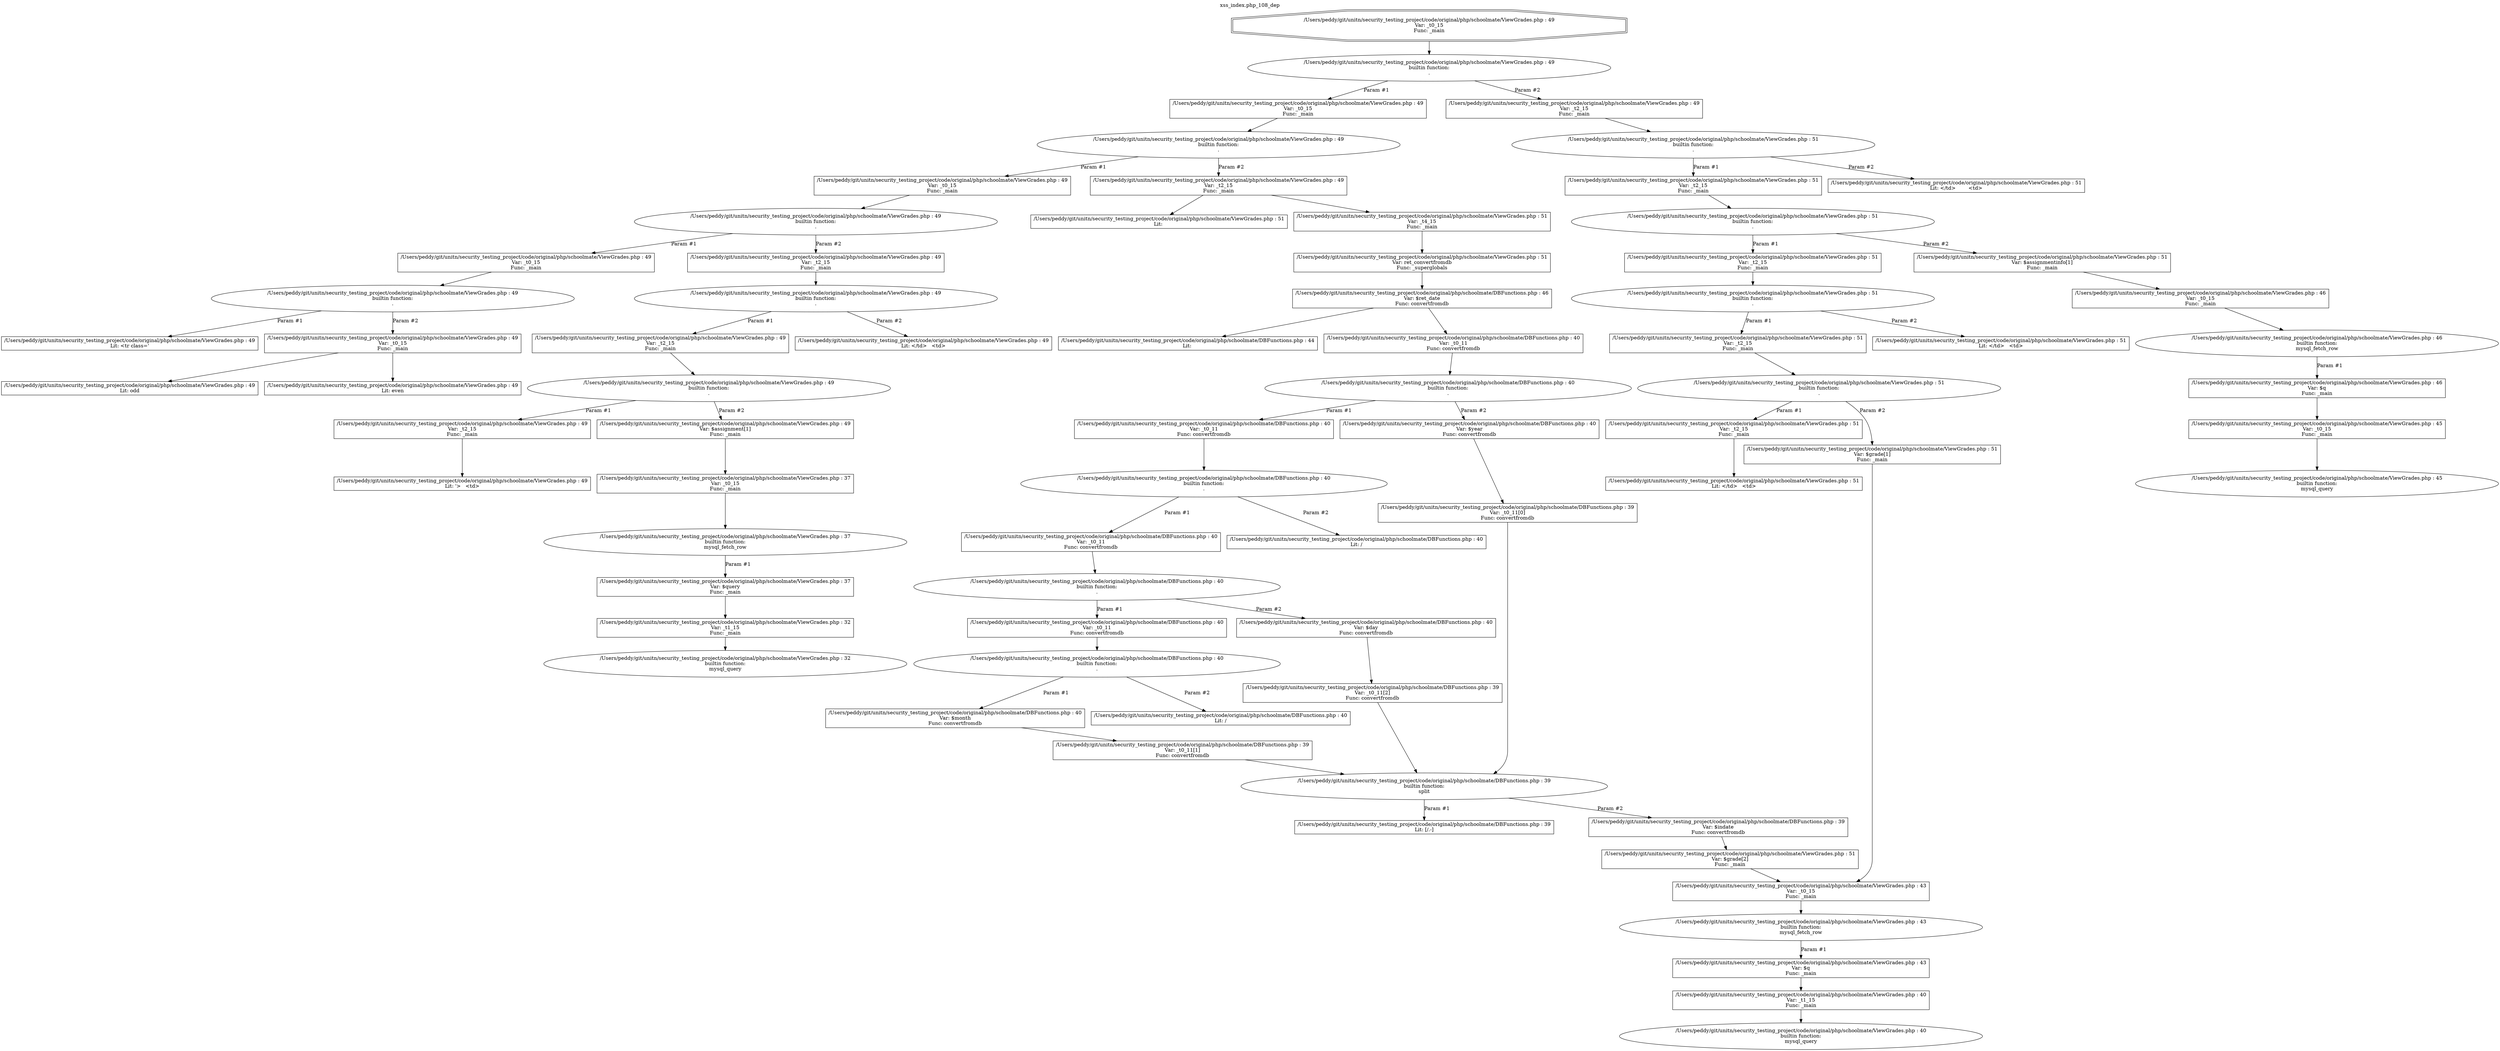 digraph cfg {
  label="xss_index.php_108_dep";
  labelloc=t;
  n1 [shape=doubleoctagon, label="/Users/peddy/git/unitn/security_testing_project/code/original/php/schoolmate/ViewGrades.php : 49\nVar: _t0_15\nFunc: _main\n"];
  n2 [shape=ellipse, label="/Users/peddy/git/unitn/security_testing_project/code/original/php/schoolmate/ViewGrades.php : 49\nbuiltin function:\n.\n"];
  n3 [shape=box, label="/Users/peddy/git/unitn/security_testing_project/code/original/php/schoolmate/ViewGrades.php : 49\nVar: _t0_15\nFunc: _main\n"];
  n4 [shape=ellipse, label="/Users/peddy/git/unitn/security_testing_project/code/original/php/schoolmate/ViewGrades.php : 49\nbuiltin function:\n.\n"];
  n5 [shape=box, label="/Users/peddy/git/unitn/security_testing_project/code/original/php/schoolmate/ViewGrades.php : 49\nVar: _t0_15\nFunc: _main\n"];
  n6 [shape=ellipse, label="/Users/peddy/git/unitn/security_testing_project/code/original/php/schoolmate/ViewGrades.php : 49\nbuiltin function:\n.\n"];
  n7 [shape=box, label="/Users/peddy/git/unitn/security_testing_project/code/original/php/schoolmate/ViewGrades.php : 49\nVar: _t0_15\nFunc: _main\n"];
  n8 [shape=ellipse, label="/Users/peddy/git/unitn/security_testing_project/code/original/php/schoolmate/ViewGrades.php : 49\nbuiltin function:\n.\n"];
  n9 [shape=box, label="/Users/peddy/git/unitn/security_testing_project/code/original/php/schoolmate/ViewGrades.php : 49\nLit: <tr class='\n"];
  n10 [shape=box, label="/Users/peddy/git/unitn/security_testing_project/code/original/php/schoolmate/ViewGrades.php : 49\nVar: _t0_15\nFunc: _main\n"];
  n11 [shape=box, label="/Users/peddy/git/unitn/security_testing_project/code/original/php/schoolmate/ViewGrades.php : 49\nLit: odd\n"];
  n12 [shape=box, label="/Users/peddy/git/unitn/security_testing_project/code/original/php/schoolmate/ViewGrades.php : 49\nLit: even\n"];
  n13 [shape=box, label="/Users/peddy/git/unitn/security_testing_project/code/original/php/schoolmate/ViewGrades.php : 49\nVar: _t2_15\nFunc: _main\n"];
  n14 [shape=ellipse, label="/Users/peddy/git/unitn/security_testing_project/code/original/php/schoolmate/ViewGrades.php : 49\nbuiltin function:\n.\n"];
  n15 [shape=box, label="/Users/peddy/git/unitn/security_testing_project/code/original/php/schoolmate/ViewGrades.php : 49\nVar: _t2_15\nFunc: _main\n"];
  n16 [shape=ellipse, label="/Users/peddy/git/unitn/security_testing_project/code/original/php/schoolmate/ViewGrades.php : 49\nbuiltin function:\n.\n"];
  n17 [shape=box, label="/Users/peddy/git/unitn/security_testing_project/code/original/php/schoolmate/ViewGrades.php : 49\nVar: _t2_15\nFunc: _main\n"];
  n18 [shape=box, label="/Users/peddy/git/unitn/security_testing_project/code/original/php/schoolmate/ViewGrades.php : 49\nLit: '>   <td>\n"];
  n19 [shape=box, label="/Users/peddy/git/unitn/security_testing_project/code/original/php/schoolmate/ViewGrades.php : 49\nVar: $assignment[1]\nFunc: _main\n"];
  n20 [shape=box, label="/Users/peddy/git/unitn/security_testing_project/code/original/php/schoolmate/ViewGrades.php : 37\nVar: _t0_15\nFunc: _main\n"];
  n21 [shape=ellipse, label="/Users/peddy/git/unitn/security_testing_project/code/original/php/schoolmate/ViewGrades.php : 37\nbuiltin function:\nmysql_fetch_row\n"];
  n22 [shape=box, label="/Users/peddy/git/unitn/security_testing_project/code/original/php/schoolmate/ViewGrades.php : 37\nVar: $query\nFunc: _main\n"];
  n23 [shape=box, label="/Users/peddy/git/unitn/security_testing_project/code/original/php/schoolmate/ViewGrades.php : 32\nVar: _t1_15\nFunc: _main\n"];
  n24 [shape=ellipse, label="/Users/peddy/git/unitn/security_testing_project/code/original/php/schoolmate/ViewGrades.php : 32\nbuiltin function:\nmysql_query\n"];
  n25 [shape=box, label="/Users/peddy/git/unitn/security_testing_project/code/original/php/schoolmate/ViewGrades.php : 49\nLit: </td>   <td>\n"];
  n26 [shape=box, label="/Users/peddy/git/unitn/security_testing_project/code/original/php/schoolmate/ViewGrades.php : 49\nVar: _t2_15\nFunc: _main\n"];
  n27 [shape=box, label="/Users/peddy/git/unitn/security_testing_project/code/original/php/schoolmate/ViewGrades.php : 51\nLit: \n"];
  n28 [shape=box, label="/Users/peddy/git/unitn/security_testing_project/code/original/php/schoolmate/ViewGrades.php : 51\nVar: _t4_15\nFunc: _main\n"];
  n29 [shape=box, label="/Users/peddy/git/unitn/security_testing_project/code/original/php/schoolmate/ViewGrades.php : 51\nVar: ret_convertfromdb\nFunc: _superglobals\n"];
  n30 [shape=box, label="/Users/peddy/git/unitn/security_testing_project/code/original/php/schoolmate/DBFunctions.php : 46\nVar: $ret_date\nFunc: convertfromdb\n"];
  n31 [shape=box, label="/Users/peddy/git/unitn/security_testing_project/code/original/php/schoolmate/DBFunctions.php : 44\nLit: \n"];
  n32 [shape=box, label="/Users/peddy/git/unitn/security_testing_project/code/original/php/schoolmate/DBFunctions.php : 40\nVar: _t0_11\nFunc: convertfromdb\n"];
  n33 [shape=ellipse, label="/Users/peddy/git/unitn/security_testing_project/code/original/php/schoolmate/DBFunctions.php : 40\nbuiltin function:\n.\n"];
  n34 [shape=box, label="/Users/peddy/git/unitn/security_testing_project/code/original/php/schoolmate/DBFunctions.php : 40\nVar: _t0_11\nFunc: convertfromdb\n"];
  n35 [shape=ellipse, label="/Users/peddy/git/unitn/security_testing_project/code/original/php/schoolmate/DBFunctions.php : 40\nbuiltin function:\n.\n"];
  n36 [shape=box, label="/Users/peddy/git/unitn/security_testing_project/code/original/php/schoolmate/DBFunctions.php : 40\nVar: _t0_11\nFunc: convertfromdb\n"];
  n37 [shape=ellipse, label="/Users/peddy/git/unitn/security_testing_project/code/original/php/schoolmate/DBFunctions.php : 40\nbuiltin function:\n.\n"];
  n38 [shape=box, label="/Users/peddy/git/unitn/security_testing_project/code/original/php/schoolmate/DBFunctions.php : 40\nVar: _t0_11\nFunc: convertfromdb\n"];
  n39 [shape=ellipse, label="/Users/peddy/git/unitn/security_testing_project/code/original/php/schoolmate/DBFunctions.php : 40\nbuiltin function:\n.\n"];
  n40 [shape=box, label="/Users/peddy/git/unitn/security_testing_project/code/original/php/schoolmate/DBFunctions.php : 40\nVar: $month\nFunc: convertfromdb\n"];
  n41 [shape=box, label="/Users/peddy/git/unitn/security_testing_project/code/original/php/schoolmate/DBFunctions.php : 39\nVar: _t0_11[1]\nFunc: convertfromdb\n"];
  n42 [shape=ellipse, label="/Users/peddy/git/unitn/security_testing_project/code/original/php/schoolmate/DBFunctions.php : 39\nbuiltin function:\nsplit\n"];
  n43 [shape=box, label="/Users/peddy/git/unitn/security_testing_project/code/original/php/schoolmate/DBFunctions.php : 39\nLit: [/.-]\n"];
  n44 [shape=box, label="/Users/peddy/git/unitn/security_testing_project/code/original/php/schoolmate/DBFunctions.php : 39\nVar: $indate\nFunc: convertfromdb\n"];
  n45 [shape=box, label="/Users/peddy/git/unitn/security_testing_project/code/original/php/schoolmate/ViewGrades.php : 51\nVar: $grade[2]\nFunc: _main\n"];
  n46 [shape=box, label="/Users/peddy/git/unitn/security_testing_project/code/original/php/schoolmate/ViewGrades.php : 43\nVar: _t0_15\nFunc: _main\n"];
  n47 [shape=ellipse, label="/Users/peddy/git/unitn/security_testing_project/code/original/php/schoolmate/ViewGrades.php : 43\nbuiltin function:\nmysql_fetch_row\n"];
  n48 [shape=box, label="/Users/peddy/git/unitn/security_testing_project/code/original/php/schoolmate/ViewGrades.php : 43\nVar: $q\nFunc: _main\n"];
  n49 [shape=box, label="/Users/peddy/git/unitn/security_testing_project/code/original/php/schoolmate/ViewGrades.php : 40\nVar: _t1_15\nFunc: _main\n"];
  n50 [shape=ellipse, label="/Users/peddy/git/unitn/security_testing_project/code/original/php/schoolmate/ViewGrades.php : 40\nbuiltin function:\nmysql_query\n"];
  n51 [shape=box, label="/Users/peddy/git/unitn/security_testing_project/code/original/php/schoolmate/DBFunctions.php : 40\nLit: /\n"];
  n52 [shape=box, label="/Users/peddy/git/unitn/security_testing_project/code/original/php/schoolmate/DBFunctions.php : 40\nVar: $day\nFunc: convertfromdb\n"];
  n53 [shape=box, label="/Users/peddy/git/unitn/security_testing_project/code/original/php/schoolmate/DBFunctions.php : 39\nVar: _t0_11[2]\nFunc: convertfromdb\n"];
  n54 [shape=box, label="/Users/peddy/git/unitn/security_testing_project/code/original/php/schoolmate/DBFunctions.php : 40\nLit: /\n"];
  n55 [shape=box, label="/Users/peddy/git/unitn/security_testing_project/code/original/php/schoolmate/DBFunctions.php : 40\nVar: $year\nFunc: convertfromdb\n"];
  n56 [shape=box, label="/Users/peddy/git/unitn/security_testing_project/code/original/php/schoolmate/DBFunctions.php : 39\nVar: _t0_11[0]\nFunc: convertfromdb\n"];
  n57 [shape=box, label="/Users/peddy/git/unitn/security_testing_project/code/original/php/schoolmate/ViewGrades.php : 49\nVar: _t2_15\nFunc: _main\n"];
  n58 [shape=ellipse, label="/Users/peddy/git/unitn/security_testing_project/code/original/php/schoolmate/ViewGrades.php : 51\nbuiltin function:\n.\n"];
  n59 [shape=box, label="/Users/peddy/git/unitn/security_testing_project/code/original/php/schoolmate/ViewGrades.php : 51\nVar: _t2_15\nFunc: _main\n"];
  n60 [shape=ellipse, label="/Users/peddy/git/unitn/security_testing_project/code/original/php/schoolmate/ViewGrades.php : 51\nbuiltin function:\n.\n"];
  n61 [shape=box, label="/Users/peddy/git/unitn/security_testing_project/code/original/php/schoolmate/ViewGrades.php : 51\nVar: _t2_15\nFunc: _main\n"];
  n62 [shape=ellipse, label="/Users/peddy/git/unitn/security_testing_project/code/original/php/schoolmate/ViewGrades.php : 51\nbuiltin function:\n.\n"];
  n63 [shape=box, label="/Users/peddy/git/unitn/security_testing_project/code/original/php/schoolmate/ViewGrades.php : 51\nVar: _t2_15\nFunc: _main\n"];
  n64 [shape=ellipse, label="/Users/peddy/git/unitn/security_testing_project/code/original/php/schoolmate/ViewGrades.php : 51\nbuiltin function:\n.\n"];
  n65 [shape=box, label="/Users/peddy/git/unitn/security_testing_project/code/original/php/schoolmate/ViewGrades.php : 51\nVar: _t2_15\nFunc: _main\n"];
  n66 [shape=box, label="/Users/peddy/git/unitn/security_testing_project/code/original/php/schoolmate/ViewGrades.php : 51\nLit: </td>   <td>\n"];
  n67 [shape=box, label="/Users/peddy/git/unitn/security_testing_project/code/original/php/schoolmate/ViewGrades.php : 51\nVar: $grade[1]\nFunc: _main\n"];
  n68 [shape=box, label="/Users/peddy/git/unitn/security_testing_project/code/original/php/schoolmate/ViewGrades.php : 51\nLit: </td>   <td>\n"];
  n69 [shape=box, label="/Users/peddy/git/unitn/security_testing_project/code/original/php/schoolmate/ViewGrades.php : 51\nVar: $assignmentinfo[1]\nFunc: _main\n"];
  n70 [shape=box, label="/Users/peddy/git/unitn/security_testing_project/code/original/php/schoolmate/ViewGrades.php : 46\nVar: _t0_15\nFunc: _main\n"];
  n71 [shape=ellipse, label="/Users/peddy/git/unitn/security_testing_project/code/original/php/schoolmate/ViewGrades.php : 46\nbuiltin function:\nmysql_fetch_row\n"];
  n72 [shape=box, label="/Users/peddy/git/unitn/security_testing_project/code/original/php/schoolmate/ViewGrades.php : 46\nVar: $q\nFunc: _main\n"];
  n73 [shape=box, label="/Users/peddy/git/unitn/security_testing_project/code/original/php/schoolmate/ViewGrades.php : 45\nVar: _t0_15\nFunc: _main\n"];
  n74 [shape=ellipse, label="/Users/peddy/git/unitn/security_testing_project/code/original/php/schoolmate/ViewGrades.php : 45\nbuiltin function:\nmysql_query\n"];
  n75 [shape=box, label="/Users/peddy/git/unitn/security_testing_project/code/original/php/schoolmate/ViewGrades.php : 51\nLit: </td>	<td>\n"];
  n1 -> n2;
  n3 -> n4;
  n5 -> n6;
  n7 -> n8;
  n8 -> n9[label="Param #1"];
  n8 -> n10[label="Param #2"];
  n10 -> n11;
  n10 -> n12;
  n6 -> n7[label="Param #1"];
  n6 -> n13[label="Param #2"];
  n13 -> n14;
  n15 -> n16;
  n17 -> n18;
  n16 -> n17[label="Param #1"];
  n16 -> n19[label="Param #2"];
  n20 -> n21;
  n23 -> n24;
  n22 -> n23;
  n21 -> n22[label="Param #1"];
  n19 -> n20;
  n14 -> n15[label="Param #1"];
  n14 -> n25[label="Param #2"];
  n4 -> n5[label="Param #1"];
  n4 -> n26[label="Param #2"];
  n26 -> n27;
  n26 -> n28;
  n30 -> n31;
  n30 -> n32;
  n32 -> n33;
  n34 -> n35;
  n36 -> n37;
  n38 -> n39;
  n41 -> n42;
  n42 -> n43[label="Param #1"];
  n42 -> n44[label="Param #2"];
  n46 -> n47;
  n49 -> n50;
  n48 -> n49;
  n47 -> n48[label="Param #1"];
  n45 -> n46;
  n44 -> n45;
  n40 -> n41;
  n39 -> n40[label="Param #1"];
  n39 -> n51[label="Param #2"];
  n37 -> n38[label="Param #1"];
  n37 -> n52[label="Param #2"];
  n53 -> n42;
  n52 -> n53;
  n35 -> n36[label="Param #1"];
  n35 -> n54[label="Param #2"];
  n33 -> n34[label="Param #1"];
  n33 -> n55[label="Param #2"];
  n56 -> n42;
  n55 -> n56;
  n29 -> n30;
  n28 -> n29;
  n2 -> n3[label="Param #1"];
  n2 -> n57[label="Param #2"];
  n57 -> n58;
  n59 -> n60;
  n61 -> n62;
  n63 -> n64;
  n65 -> n66;
  n64 -> n65[label="Param #1"];
  n64 -> n67[label="Param #2"];
  n67 -> n46;
  n62 -> n63[label="Param #1"];
  n62 -> n68[label="Param #2"];
  n60 -> n61[label="Param #1"];
  n60 -> n69[label="Param #2"];
  n70 -> n71;
  n73 -> n74;
  n72 -> n73;
  n71 -> n72[label="Param #1"];
  n69 -> n70;
  n58 -> n59[label="Param #1"];
  n58 -> n75[label="Param #2"];
}
